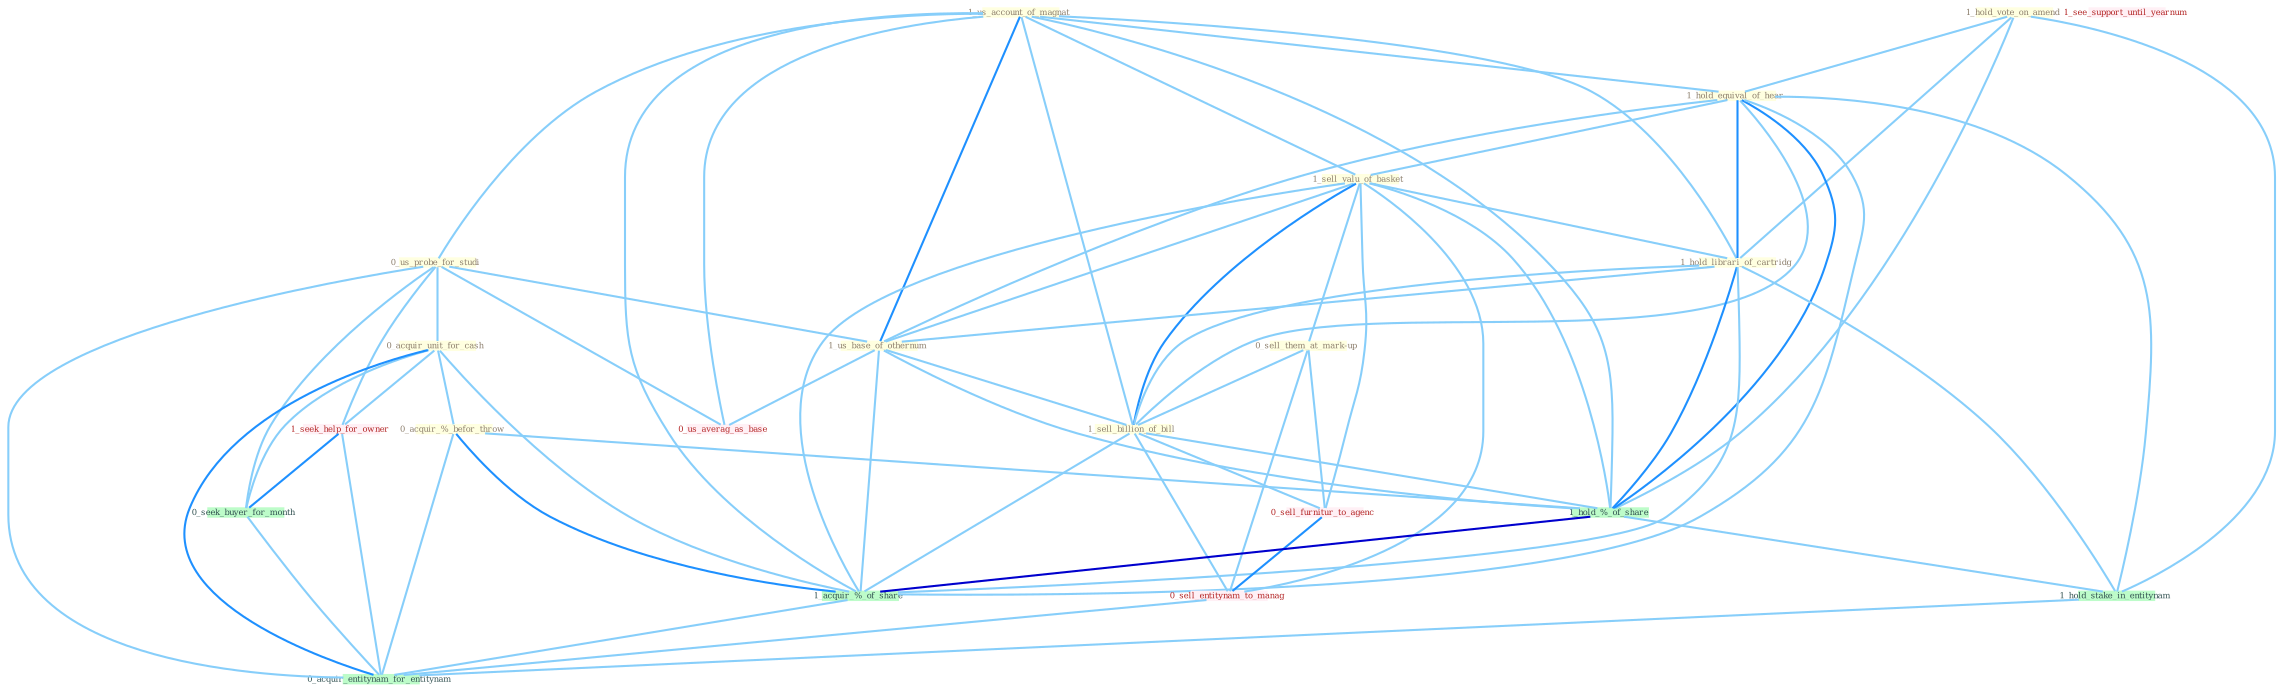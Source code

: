 Graph G{ 
    node
    [shape=polygon,style=filled,width=.5,height=.06,color="#BDFCC9",fixedsize=true,fontsize=4,
    fontcolor="#2f4f4f"];
    {node
    [color="#ffffe0", fontcolor="#8b7d6b"] "1_us_account_of_magnat " "1_hold_vote_on_amend " "1_hold_equival_of_hear " "1_sell_valu_of_basket " "0_sell_them_at_mark-up " "1_hold_librari_of_cartridg " "0_us_probe_for_studi " "0_acquir_unit_for_cash " "0_acquir_%_befor_throw " "1_us_base_of_othernum " "1_sell_billion_of_bill "}
{node [color="#fff0f5", fontcolor="#b22222"] "1_seek_help_for_owner " "1_see_support_until_yearnum " "0_sell_furnitur_to_agenc " "0_us_averag_as_base " "0_sell_entitynam_to_manag "}
edge [color="#B0E2FF"];

	"1_us_account_of_magnat " -- "1_hold_equival_of_hear " [w="1", color="#87cefa" ];
	"1_us_account_of_magnat " -- "1_sell_valu_of_basket " [w="1", color="#87cefa" ];
	"1_us_account_of_magnat " -- "1_hold_librari_of_cartridg " [w="1", color="#87cefa" ];
	"1_us_account_of_magnat " -- "0_us_probe_for_studi " [w="1", color="#87cefa" ];
	"1_us_account_of_magnat " -- "1_us_base_of_othernum " [w="2", color="#1e90ff" , len=0.8];
	"1_us_account_of_magnat " -- "1_sell_billion_of_bill " [w="1", color="#87cefa" ];
	"1_us_account_of_magnat " -- "1_hold_%_of_share " [w="1", color="#87cefa" ];
	"1_us_account_of_magnat " -- "1_acquir_%_of_share " [w="1", color="#87cefa" ];
	"1_us_account_of_magnat " -- "0_us_averag_as_base " [w="1", color="#87cefa" ];
	"1_hold_vote_on_amend " -- "1_hold_equival_of_hear " [w="1", color="#87cefa" ];
	"1_hold_vote_on_amend " -- "1_hold_librari_of_cartridg " [w="1", color="#87cefa" ];
	"1_hold_vote_on_amend " -- "1_hold_%_of_share " [w="1", color="#87cefa" ];
	"1_hold_vote_on_amend " -- "1_hold_stake_in_entitynam " [w="1", color="#87cefa" ];
	"1_hold_equival_of_hear " -- "1_sell_valu_of_basket " [w="1", color="#87cefa" ];
	"1_hold_equival_of_hear " -- "1_hold_librari_of_cartridg " [w="2", color="#1e90ff" , len=0.8];
	"1_hold_equival_of_hear " -- "1_us_base_of_othernum " [w="1", color="#87cefa" ];
	"1_hold_equival_of_hear " -- "1_sell_billion_of_bill " [w="1", color="#87cefa" ];
	"1_hold_equival_of_hear " -- "1_hold_%_of_share " [w="2", color="#1e90ff" , len=0.8];
	"1_hold_equival_of_hear " -- "1_hold_stake_in_entitynam " [w="1", color="#87cefa" ];
	"1_hold_equival_of_hear " -- "1_acquir_%_of_share " [w="1", color="#87cefa" ];
	"1_sell_valu_of_basket " -- "0_sell_them_at_mark-up " [w="1", color="#87cefa" ];
	"1_sell_valu_of_basket " -- "1_hold_librari_of_cartridg " [w="1", color="#87cefa" ];
	"1_sell_valu_of_basket " -- "1_us_base_of_othernum " [w="1", color="#87cefa" ];
	"1_sell_valu_of_basket " -- "1_sell_billion_of_bill " [w="2", color="#1e90ff" , len=0.8];
	"1_sell_valu_of_basket " -- "1_hold_%_of_share " [w="1", color="#87cefa" ];
	"1_sell_valu_of_basket " -- "1_acquir_%_of_share " [w="1", color="#87cefa" ];
	"1_sell_valu_of_basket " -- "0_sell_furnitur_to_agenc " [w="1", color="#87cefa" ];
	"1_sell_valu_of_basket " -- "0_sell_entitynam_to_manag " [w="1", color="#87cefa" ];
	"0_sell_them_at_mark-up " -- "1_sell_billion_of_bill " [w="1", color="#87cefa" ];
	"0_sell_them_at_mark-up " -- "0_sell_furnitur_to_agenc " [w="1", color="#87cefa" ];
	"0_sell_them_at_mark-up " -- "0_sell_entitynam_to_manag " [w="1", color="#87cefa" ];
	"1_hold_librari_of_cartridg " -- "1_us_base_of_othernum " [w="1", color="#87cefa" ];
	"1_hold_librari_of_cartridg " -- "1_sell_billion_of_bill " [w="1", color="#87cefa" ];
	"1_hold_librari_of_cartridg " -- "1_hold_%_of_share " [w="2", color="#1e90ff" , len=0.8];
	"1_hold_librari_of_cartridg " -- "1_hold_stake_in_entitynam " [w="1", color="#87cefa" ];
	"1_hold_librari_of_cartridg " -- "1_acquir_%_of_share " [w="1", color="#87cefa" ];
	"0_us_probe_for_studi " -- "0_acquir_unit_for_cash " [w="1", color="#87cefa" ];
	"0_us_probe_for_studi " -- "1_us_base_of_othernum " [w="1", color="#87cefa" ];
	"0_us_probe_for_studi " -- "1_seek_help_for_owner " [w="1", color="#87cefa" ];
	"0_us_probe_for_studi " -- "0_seek_buyer_for_month " [w="1", color="#87cefa" ];
	"0_us_probe_for_studi " -- "0_us_averag_as_base " [w="1", color="#87cefa" ];
	"0_us_probe_for_studi " -- "0_acquir_entitynam_for_entitynam " [w="1", color="#87cefa" ];
	"0_acquir_unit_for_cash " -- "0_acquir_%_befor_throw " [w="1", color="#87cefa" ];
	"0_acquir_unit_for_cash " -- "1_seek_help_for_owner " [w="1", color="#87cefa" ];
	"0_acquir_unit_for_cash " -- "0_seek_buyer_for_month " [w="1", color="#87cefa" ];
	"0_acquir_unit_for_cash " -- "1_acquir_%_of_share " [w="1", color="#87cefa" ];
	"0_acquir_unit_for_cash " -- "0_acquir_entitynam_for_entitynam " [w="2", color="#1e90ff" , len=0.8];
	"0_acquir_%_befor_throw " -- "1_hold_%_of_share " [w="1", color="#87cefa" ];
	"0_acquir_%_befor_throw " -- "1_acquir_%_of_share " [w="2", color="#1e90ff" , len=0.8];
	"0_acquir_%_befor_throw " -- "0_acquir_entitynam_for_entitynam " [w="1", color="#87cefa" ];
	"1_us_base_of_othernum " -- "1_sell_billion_of_bill " [w="1", color="#87cefa" ];
	"1_us_base_of_othernum " -- "1_hold_%_of_share " [w="1", color="#87cefa" ];
	"1_us_base_of_othernum " -- "1_acquir_%_of_share " [w="1", color="#87cefa" ];
	"1_us_base_of_othernum " -- "0_us_averag_as_base " [w="1", color="#87cefa" ];
	"1_sell_billion_of_bill " -- "1_hold_%_of_share " [w="1", color="#87cefa" ];
	"1_sell_billion_of_bill " -- "1_acquir_%_of_share " [w="1", color="#87cefa" ];
	"1_sell_billion_of_bill " -- "0_sell_furnitur_to_agenc " [w="1", color="#87cefa" ];
	"1_sell_billion_of_bill " -- "0_sell_entitynam_to_manag " [w="1", color="#87cefa" ];
	"1_hold_%_of_share " -- "1_hold_stake_in_entitynam " [w="1", color="#87cefa" ];
	"1_hold_%_of_share " -- "1_acquir_%_of_share " [w="3", color="#0000cd" , len=0.6];
	"1_hold_stake_in_entitynam " -- "0_acquir_entitynam_for_entitynam " [w="1", color="#87cefa" ];
	"1_seek_help_for_owner " -- "0_seek_buyer_for_month " [w="2", color="#1e90ff" , len=0.8];
	"1_seek_help_for_owner " -- "0_acquir_entitynam_for_entitynam " [w="1", color="#87cefa" ];
	"0_seek_buyer_for_month " -- "0_acquir_entitynam_for_entitynam " [w="1", color="#87cefa" ];
	"1_acquir_%_of_share " -- "0_acquir_entitynam_for_entitynam " [w="1", color="#87cefa" ];
	"0_sell_furnitur_to_agenc " -- "0_sell_entitynam_to_manag " [w="2", color="#1e90ff" , len=0.8];
	"0_sell_entitynam_to_manag " -- "0_acquir_entitynam_for_entitynam " [w="1", color="#87cefa" ];
}